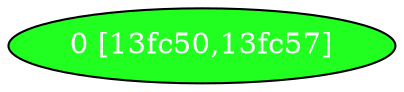 diGraph libnss3{
	libnss3_0  [style=filled fillcolor="#20FF20" fontcolor="#ffffff" shape=oval label="0 [13fc50,13fc57]"]


}